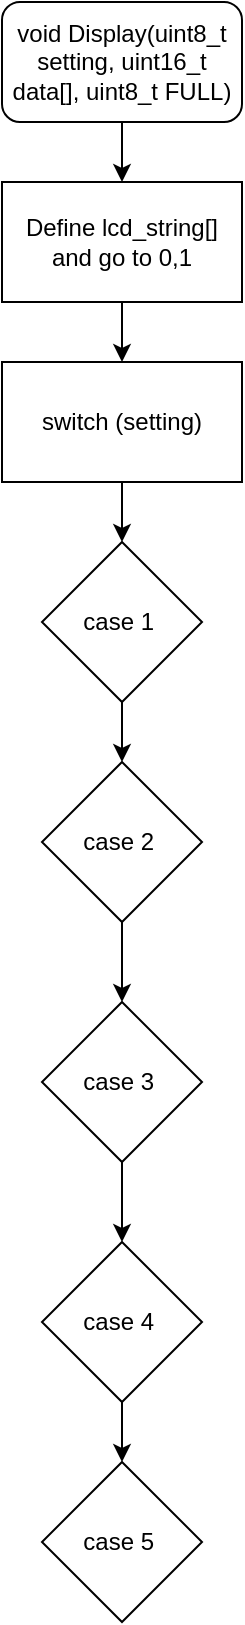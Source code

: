 <mxfile version="15.9.4" type="github">
  <diagram id="XxQJxf_ujhqQxp69qmOt" name="Page-1">
    <mxGraphModel dx="498" dy="451" grid="1" gridSize="10" guides="1" tooltips="1" connect="1" arrows="1" fold="1" page="1" pageScale="1" pageWidth="827" pageHeight="1169" math="0" shadow="0">
      <root>
        <mxCell id="0" />
        <mxCell id="1" parent="0" />
        <mxCell id="BpsWuVUO4pD3DxGXrb-u-3" value="" style="edgeStyle=orthogonalEdgeStyle;rounded=0;orthogonalLoop=1;jettySize=auto;html=1;" edge="1" parent="1" source="BpsWuVUO4pD3DxGXrb-u-1" target="BpsWuVUO4pD3DxGXrb-u-2">
          <mxGeometry relative="1" as="geometry" />
        </mxCell>
        <mxCell id="BpsWuVUO4pD3DxGXrb-u-1" value="void Display(uint8_t setting, uint16_t data[], uint8_t FULL)" style="rounded=1;whiteSpace=wrap;html=1;" vertex="1" parent="1">
          <mxGeometry x="180" y="60" width="120" height="60" as="geometry" />
        </mxCell>
        <mxCell id="BpsWuVUO4pD3DxGXrb-u-8" value="" style="edgeStyle=orthogonalEdgeStyle;rounded=0;orthogonalLoop=1;jettySize=auto;html=1;" edge="1" parent="1" source="BpsWuVUO4pD3DxGXrb-u-2" target="BpsWuVUO4pD3DxGXrb-u-5">
          <mxGeometry relative="1" as="geometry" />
        </mxCell>
        <mxCell id="BpsWuVUO4pD3DxGXrb-u-2" value="Define lcd_string[]&lt;br&gt;and go to 0,1" style="rounded=0;whiteSpace=wrap;html=1;" vertex="1" parent="1">
          <mxGeometry x="180" y="150" width="120" height="60" as="geometry" />
        </mxCell>
        <mxCell id="BpsWuVUO4pD3DxGXrb-u-14" value="" style="edgeStyle=orthogonalEdgeStyle;rounded=0;orthogonalLoop=1;jettySize=auto;html=1;" edge="1" parent="1" source="BpsWuVUO4pD3DxGXrb-u-4" target="BpsWuVUO4pD3DxGXrb-u-10">
          <mxGeometry relative="1" as="geometry" />
        </mxCell>
        <mxCell id="BpsWuVUO4pD3DxGXrb-u-4" value="case 1&amp;nbsp;" style="rhombus;whiteSpace=wrap;html=1;" vertex="1" parent="1">
          <mxGeometry x="200" y="330" width="80" height="80" as="geometry" />
        </mxCell>
        <mxCell id="BpsWuVUO4pD3DxGXrb-u-7" value="" style="edgeStyle=orthogonalEdgeStyle;rounded=0;orthogonalLoop=1;jettySize=auto;html=1;" edge="1" parent="1" source="BpsWuVUO4pD3DxGXrb-u-5" target="BpsWuVUO4pD3DxGXrb-u-4">
          <mxGeometry relative="1" as="geometry" />
        </mxCell>
        <mxCell id="BpsWuVUO4pD3DxGXrb-u-5" value="&lt;span&gt;switch (setting)&lt;/span&gt;" style="rounded=0;whiteSpace=wrap;html=1;" vertex="1" parent="1">
          <mxGeometry x="180" y="240" width="120" height="60" as="geometry" />
        </mxCell>
        <mxCell id="BpsWuVUO4pD3DxGXrb-u-16" value="" style="edgeStyle=orthogonalEdgeStyle;rounded=0;orthogonalLoop=1;jettySize=auto;html=1;" edge="1" parent="1" source="BpsWuVUO4pD3DxGXrb-u-9" target="BpsWuVUO4pD3DxGXrb-u-11">
          <mxGeometry relative="1" as="geometry" />
        </mxCell>
        <mxCell id="BpsWuVUO4pD3DxGXrb-u-9" value="case 3&amp;nbsp;" style="rhombus;whiteSpace=wrap;html=1;" vertex="1" parent="1">
          <mxGeometry x="200" y="560" width="80" height="80" as="geometry" />
        </mxCell>
        <mxCell id="BpsWuVUO4pD3DxGXrb-u-15" style="edgeStyle=orthogonalEdgeStyle;rounded=0;orthogonalLoop=1;jettySize=auto;html=1;exitX=0.5;exitY=1;exitDx=0;exitDy=0;entryX=0.5;entryY=0;entryDx=0;entryDy=0;" edge="1" parent="1" source="BpsWuVUO4pD3DxGXrb-u-10" target="BpsWuVUO4pD3DxGXrb-u-9">
          <mxGeometry relative="1" as="geometry" />
        </mxCell>
        <mxCell id="BpsWuVUO4pD3DxGXrb-u-10" value="case 2&amp;nbsp;" style="rhombus;whiteSpace=wrap;html=1;" vertex="1" parent="1">
          <mxGeometry x="200" y="440" width="80" height="80" as="geometry" />
        </mxCell>
        <mxCell id="BpsWuVUO4pD3DxGXrb-u-17" value="" style="edgeStyle=orthogonalEdgeStyle;rounded=0;orthogonalLoop=1;jettySize=auto;html=1;" edge="1" parent="1" source="BpsWuVUO4pD3DxGXrb-u-11" target="BpsWuVUO4pD3DxGXrb-u-12">
          <mxGeometry relative="1" as="geometry" />
        </mxCell>
        <mxCell id="BpsWuVUO4pD3DxGXrb-u-11" value="case 4&amp;nbsp;" style="rhombus;whiteSpace=wrap;html=1;" vertex="1" parent="1">
          <mxGeometry x="200" y="680" width="80" height="80" as="geometry" />
        </mxCell>
        <mxCell id="BpsWuVUO4pD3DxGXrb-u-12" value="case 5&amp;nbsp;" style="rhombus;whiteSpace=wrap;html=1;" vertex="1" parent="1">
          <mxGeometry x="200" y="790" width="80" height="80" as="geometry" />
        </mxCell>
      </root>
    </mxGraphModel>
  </diagram>
</mxfile>
